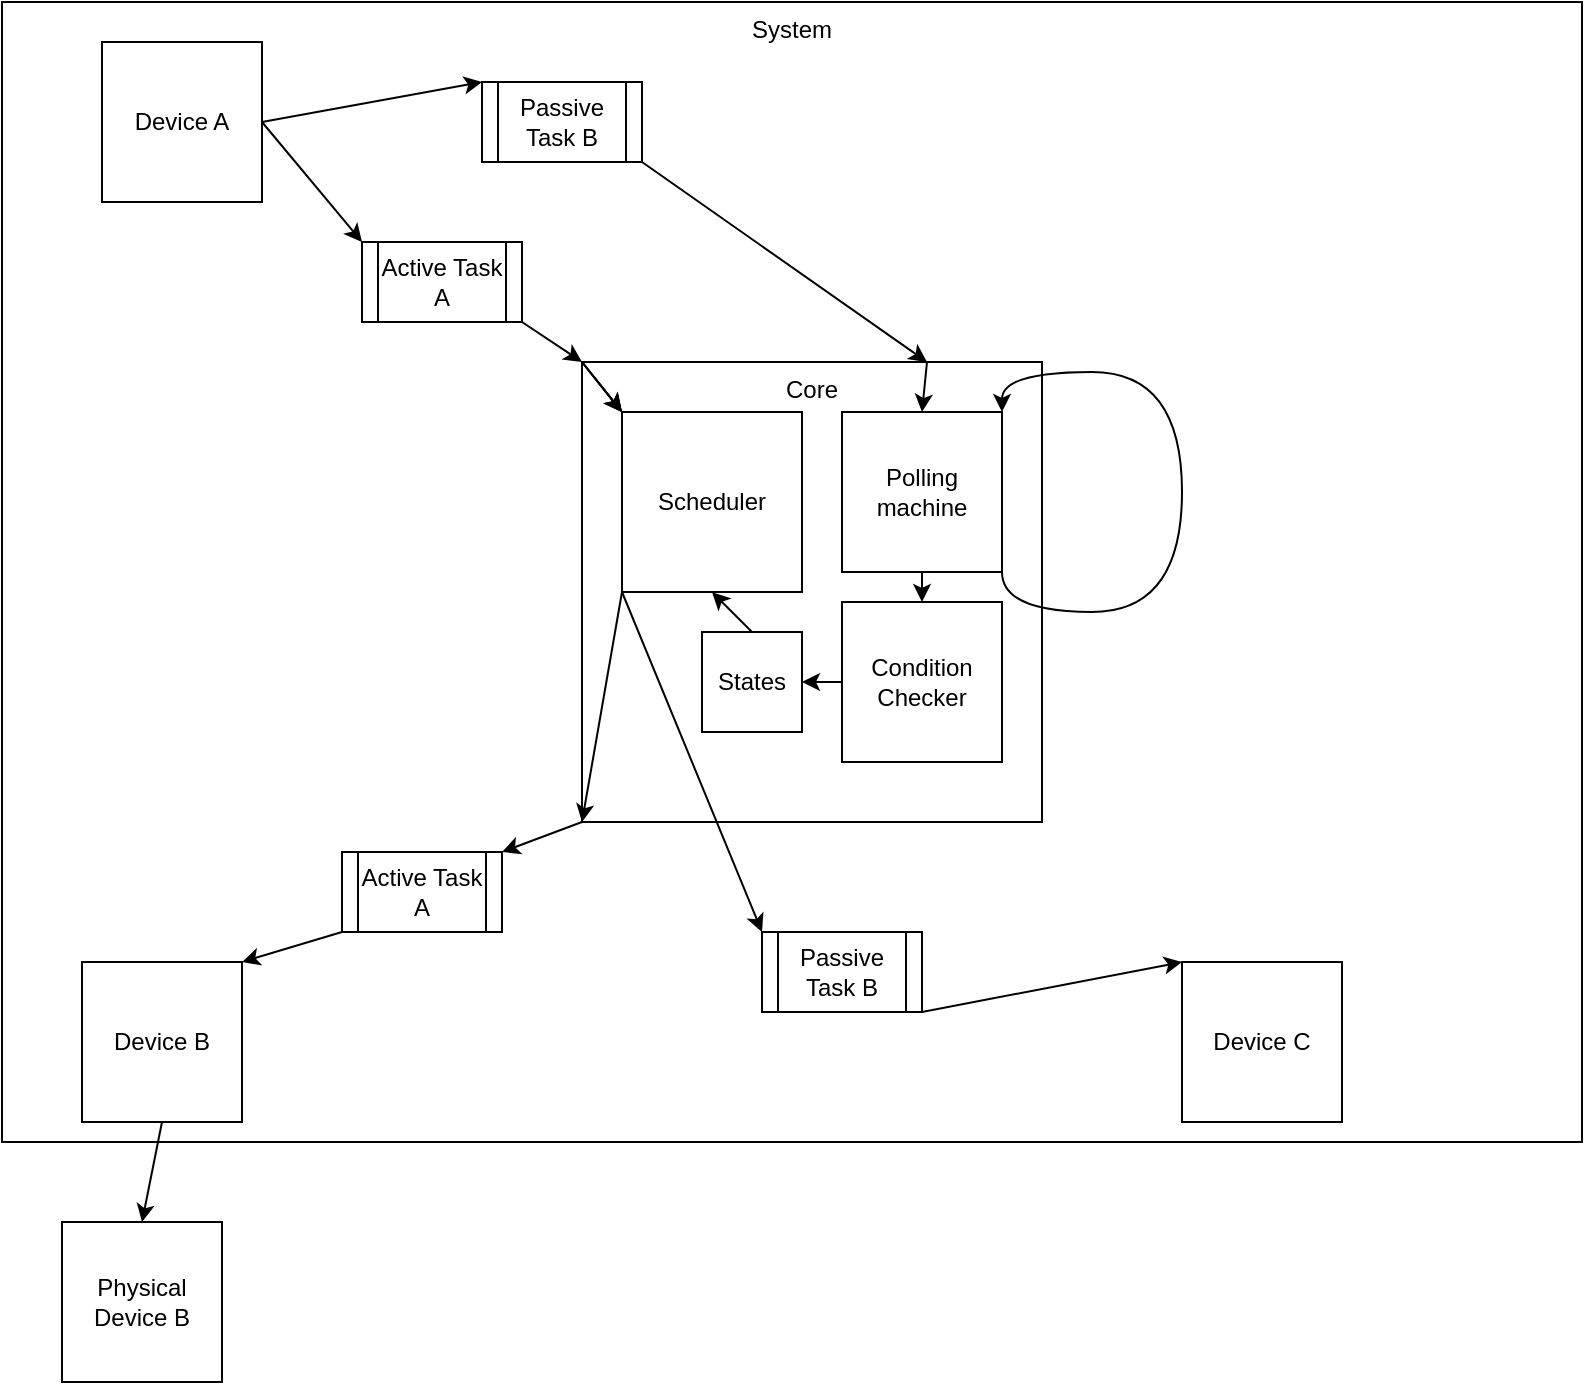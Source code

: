 <mxfile version="21.1.4" type="github">
  <diagram name="Page-1" id="ga8h144KBCxEZ6d47N7E">
    <mxGraphModel dx="1221" dy="777" grid="1" gridSize="10" guides="1" tooltips="1" connect="1" arrows="1" fold="1" page="1" pageScale="1" pageWidth="827" pageHeight="1169" math="0" shadow="0">
      <root>
        <mxCell id="0" />
        <mxCell id="1" parent="0" />
        <mxCell id="VERnoS--WV3S1yRSneif-43" style="edgeStyle=none;rounded=0;orthogonalLoop=1;jettySize=auto;html=1;exitX=0.5;exitY=1;exitDx=0;exitDy=0;entryX=0.5;entryY=0;entryDx=0;entryDy=0;" edge="1" parent="1" source="VERnoS--WV3S1yRSneif-14" target="VERnoS--WV3S1yRSneif-42">
          <mxGeometry relative="1" as="geometry" />
        </mxCell>
        <mxCell id="VERnoS--WV3S1yRSneif-42" value="Physical&lt;br&gt;Device B" style="whiteSpace=wrap;html=1;aspect=fixed;" vertex="1" parent="1">
          <mxGeometry x="30" y="750" width="80" height="80" as="geometry" />
        </mxCell>
        <mxCell id="VERnoS--WV3S1yRSneif-56" value="" style="group;verticalAlign=top;fillColor=none;" vertex="1" connectable="0" parent="1">
          <mxGeometry y="140" width="790" height="570" as="geometry" />
        </mxCell>
        <mxCell id="VERnoS--WV3S1yRSneif-55" value="System" style="rounded=0;whiteSpace=wrap;html=1;verticalAlign=top;fillColor=none;" vertex="1" parent="VERnoS--WV3S1yRSneif-56">
          <mxGeometry width="790" height="570" as="geometry" />
        </mxCell>
        <mxCell id="VERnoS--WV3S1yRSneif-11" value="Device A" style="whiteSpace=wrap;html=1;aspect=fixed;" vertex="1" parent="VERnoS--WV3S1yRSneif-56">
          <mxGeometry x="50" y="20" width="80" height="80" as="geometry" />
        </mxCell>
        <mxCell id="VERnoS--WV3S1yRSneif-14" value="Device B" style="whiteSpace=wrap;html=1;aspect=fixed;" vertex="1" parent="VERnoS--WV3S1yRSneif-56">
          <mxGeometry x="40" y="480" width="80" height="80" as="geometry" />
        </mxCell>
        <mxCell id="VERnoS--WV3S1yRSneif-18" value="Active Task A" style="shape=process;whiteSpace=wrap;html=1;backgroundOutline=1;" vertex="1" parent="VERnoS--WV3S1yRSneif-56">
          <mxGeometry x="180" y="120" width="80" height="40" as="geometry" />
        </mxCell>
        <mxCell id="VERnoS--WV3S1yRSneif-13" style="edgeStyle=none;rounded=0;orthogonalLoop=1;jettySize=auto;html=1;exitX=1;exitY=0.5;exitDx=0;exitDy=0;entryX=0;entryY=0;entryDx=0;entryDy=0;" edge="1" parent="VERnoS--WV3S1yRSneif-56" source="VERnoS--WV3S1yRSneif-11" target="VERnoS--WV3S1yRSneif-18">
          <mxGeometry relative="1" as="geometry">
            <mxPoint x="190" y="120" as="targetPoint" />
          </mxGeometry>
        </mxCell>
        <mxCell id="VERnoS--WV3S1yRSneif-19" value="Active Task A" style="shape=process;whiteSpace=wrap;html=1;backgroundOutline=1;" vertex="1" parent="VERnoS--WV3S1yRSneif-56">
          <mxGeometry x="170" y="425" width="80" height="40" as="geometry" />
        </mxCell>
        <mxCell id="VERnoS--WV3S1yRSneif-16" style="edgeStyle=none;rounded=0;orthogonalLoop=1;jettySize=auto;html=1;exitX=0;exitY=1;exitDx=0;exitDy=0;entryX=1;entryY=0;entryDx=0;entryDy=0;" edge="1" parent="VERnoS--WV3S1yRSneif-56" source="VERnoS--WV3S1yRSneif-19" target="VERnoS--WV3S1yRSneif-14">
          <mxGeometry relative="1" as="geometry" />
        </mxCell>
        <mxCell id="VERnoS--WV3S1yRSneif-22" value="Passive Task B" style="shape=process;whiteSpace=wrap;html=1;backgroundOutline=1;" vertex="1" parent="VERnoS--WV3S1yRSneif-56">
          <mxGeometry x="240" y="40" width="80" height="40" as="geometry" />
        </mxCell>
        <mxCell id="VERnoS--WV3S1yRSneif-23" style="edgeStyle=none;rounded=0;orthogonalLoop=1;jettySize=auto;html=1;exitX=1;exitY=0.5;exitDx=0;exitDy=0;entryX=0;entryY=0;entryDx=0;entryDy=0;" edge="1" parent="VERnoS--WV3S1yRSneif-56" source="VERnoS--WV3S1yRSneif-11" target="VERnoS--WV3S1yRSneif-22">
          <mxGeometry relative="1" as="geometry" />
        </mxCell>
        <mxCell id="VERnoS--WV3S1yRSneif-34" value="" style="group" vertex="1" connectable="0" parent="VERnoS--WV3S1yRSneif-56">
          <mxGeometry x="290" y="180" width="230" height="230" as="geometry" />
        </mxCell>
        <mxCell id="VERnoS--WV3S1yRSneif-1" value="Core" style="whiteSpace=wrap;html=1;aspect=fixed;verticalAlign=top;container=0;" vertex="1" parent="VERnoS--WV3S1yRSneif-34">
          <mxGeometry width="230" height="230" as="geometry" />
        </mxCell>
        <mxCell id="VERnoS--WV3S1yRSneif-25" value="Scheduler" style="whiteSpace=wrap;html=1;aspect=fixed;container=0;" vertex="1" parent="VERnoS--WV3S1yRSneif-34">
          <mxGeometry x="20" y="25" width="90" height="90" as="geometry">
            <mxRectangle x="300" y="380" width="90" height="30" as="alternateBounds" />
          </mxGeometry>
        </mxCell>
        <mxCell id="VERnoS--WV3S1yRSneif-48" style="edgeStyle=none;rounded=0;orthogonalLoop=1;jettySize=auto;html=1;exitX=0.5;exitY=1;exitDx=0;exitDy=0;entryX=0.5;entryY=0;entryDx=0;entryDy=0;" edge="1" parent="VERnoS--WV3S1yRSneif-34" source="VERnoS--WV3S1yRSneif-32" target="VERnoS--WV3S1yRSneif-47">
          <mxGeometry relative="1" as="geometry" />
        </mxCell>
        <mxCell id="VERnoS--WV3S1yRSneif-32" value="Polling machine" style="whiteSpace=wrap;html=1;aspect=fixed;" vertex="1" parent="VERnoS--WV3S1yRSneif-34">
          <mxGeometry x="130" y="25" width="80" height="80" as="geometry" />
        </mxCell>
        <mxCell id="VERnoS--WV3S1yRSneif-27" style="edgeStyle=none;rounded=0;orthogonalLoop=1;jettySize=auto;html=1;exitX=0;exitY=0;exitDx=0;exitDy=0;entryX=0;entryY=0;entryDx=0;entryDy=0;" edge="1" parent="VERnoS--WV3S1yRSneif-34" source="VERnoS--WV3S1yRSneif-1" target="VERnoS--WV3S1yRSneif-25">
          <mxGeometry relative="1" as="geometry" />
        </mxCell>
        <mxCell id="VERnoS--WV3S1yRSneif-30" style="edgeStyle=none;rounded=0;orthogonalLoop=1;jettySize=auto;html=1;exitX=0;exitY=0;exitDx=0;exitDy=0;entryX=0;entryY=0;entryDx=0;entryDy=0;" edge="1" parent="VERnoS--WV3S1yRSneif-34" source="VERnoS--WV3S1yRSneif-1" target="VERnoS--WV3S1yRSneif-25">
          <mxGeometry relative="1" as="geometry" />
        </mxCell>
        <mxCell id="VERnoS--WV3S1yRSneif-29" style="edgeStyle=none;rounded=0;orthogonalLoop=1;jettySize=auto;html=1;exitX=0;exitY=1;exitDx=0;exitDy=0;entryX=0;entryY=1;entryDx=0;entryDy=0;" edge="1" parent="VERnoS--WV3S1yRSneif-34" source="VERnoS--WV3S1yRSneif-25" target="VERnoS--WV3S1yRSneif-1">
          <mxGeometry relative="1" as="geometry" />
        </mxCell>
        <mxCell id="VERnoS--WV3S1yRSneif-31" style="edgeStyle=none;rounded=0;orthogonalLoop=1;jettySize=auto;html=1;exitX=0;exitY=0;exitDx=0;exitDy=0;entryX=0;entryY=0;entryDx=0;entryDy=0;" edge="1" parent="VERnoS--WV3S1yRSneif-34" source="VERnoS--WV3S1yRSneif-1" target="VERnoS--WV3S1yRSneif-25">
          <mxGeometry relative="1" as="geometry" />
        </mxCell>
        <mxCell id="VERnoS--WV3S1yRSneif-35" style="edgeStyle=none;rounded=0;orthogonalLoop=1;jettySize=auto;html=1;exitX=0.75;exitY=0;exitDx=0;exitDy=0;entryX=0.5;entryY=0;entryDx=0;entryDy=0;" edge="1" parent="VERnoS--WV3S1yRSneif-34" source="VERnoS--WV3S1yRSneif-1" target="VERnoS--WV3S1yRSneif-32">
          <mxGeometry relative="1" as="geometry" />
        </mxCell>
        <mxCell id="VERnoS--WV3S1yRSneif-41" style="edgeStyle=orthogonalEdgeStyle;rounded=0;orthogonalLoop=1;jettySize=auto;html=1;exitX=1;exitY=1;exitDx=0;exitDy=0;entryX=1;entryY=0;entryDx=0;entryDy=0;curved=1;" edge="1" parent="VERnoS--WV3S1yRSneif-34" source="VERnoS--WV3S1yRSneif-32" target="VERnoS--WV3S1yRSneif-32">
          <mxGeometry relative="1" as="geometry">
            <Array as="points">
              <mxPoint x="210" y="125" />
              <mxPoint x="300" y="125" />
              <mxPoint x="300" y="5" />
              <mxPoint x="210" y="5" />
            </Array>
          </mxGeometry>
        </mxCell>
        <mxCell id="VERnoS--WV3S1yRSneif-46" style="edgeStyle=none;rounded=0;orthogonalLoop=1;jettySize=auto;html=1;exitX=0.25;exitY=1;exitDx=0;exitDy=0;" edge="1" parent="VERnoS--WV3S1yRSneif-34" source="VERnoS--WV3S1yRSneif-1" target="VERnoS--WV3S1yRSneif-1">
          <mxGeometry relative="1" as="geometry" />
        </mxCell>
        <mxCell id="VERnoS--WV3S1yRSneif-51" style="edgeStyle=none;rounded=0;orthogonalLoop=1;jettySize=auto;html=1;exitX=0;exitY=0.5;exitDx=0;exitDy=0;entryX=1;entryY=0.5;entryDx=0;entryDy=0;" edge="1" parent="VERnoS--WV3S1yRSneif-34" source="VERnoS--WV3S1yRSneif-47" target="VERnoS--WV3S1yRSneif-50">
          <mxGeometry relative="1" as="geometry" />
        </mxCell>
        <mxCell id="VERnoS--WV3S1yRSneif-47" value="Condition Checker" style="whiteSpace=wrap;html=1;aspect=fixed;" vertex="1" parent="VERnoS--WV3S1yRSneif-34">
          <mxGeometry x="130" y="120" width="80" height="80" as="geometry" />
        </mxCell>
        <mxCell id="VERnoS--WV3S1yRSneif-52" style="edgeStyle=none;rounded=0;orthogonalLoop=1;jettySize=auto;html=1;exitX=0.5;exitY=0;exitDx=0;exitDy=0;entryX=0.5;entryY=1;entryDx=0;entryDy=0;" edge="1" parent="VERnoS--WV3S1yRSneif-34" source="VERnoS--WV3S1yRSneif-50" target="VERnoS--WV3S1yRSneif-25">
          <mxGeometry relative="1" as="geometry" />
        </mxCell>
        <mxCell id="VERnoS--WV3S1yRSneif-50" value="States" style="whiteSpace=wrap;html=1;aspect=fixed;" vertex="1" parent="VERnoS--WV3S1yRSneif-34">
          <mxGeometry x="60" y="135" width="50" height="50" as="geometry" />
        </mxCell>
        <mxCell id="VERnoS--WV3S1yRSneif-10" style="edgeStyle=none;rounded=0;orthogonalLoop=1;jettySize=auto;html=1;exitX=1;exitY=1;exitDx=0;exitDy=0;entryX=0;entryY=0;entryDx=0;entryDy=0;" edge="1" parent="VERnoS--WV3S1yRSneif-56" source="VERnoS--WV3S1yRSneif-18" target="VERnoS--WV3S1yRSneif-1">
          <mxGeometry relative="1" as="geometry">
            <mxPoint x="240" y="170" as="sourcePoint" />
            <mxPoint x="310" y="210" as="targetPoint" />
          </mxGeometry>
        </mxCell>
        <mxCell id="VERnoS--WV3S1yRSneif-20" style="edgeStyle=none;rounded=0;orthogonalLoop=1;jettySize=auto;html=1;exitX=0;exitY=1;exitDx=0;exitDy=0;entryX=1;entryY=0;entryDx=0;entryDy=0;" edge="1" parent="VERnoS--WV3S1yRSneif-56" source="VERnoS--WV3S1yRSneif-1" target="VERnoS--WV3S1yRSneif-19">
          <mxGeometry relative="1" as="geometry" />
        </mxCell>
        <mxCell id="VERnoS--WV3S1yRSneif-24" style="edgeStyle=none;rounded=0;orthogonalLoop=1;jettySize=auto;html=1;exitX=1;exitY=1;exitDx=0;exitDy=0;entryX=0.75;entryY=0;entryDx=0;entryDy=0;" edge="1" parent="VERnoS--WV3S1yRSneif-56" source="VERnoS--WV3S1yRSneif-22" target="VERnoS--WV3S1yRSneif-1">
          <mxGeometry relative="1" as="geometry" />
        </mxCell>
        <mxCell id="VERnoS--WV3S1yRSneif-37" value="Device C" style="whiteSpace=wrap;html=1;aspect=fixed;" vertex="1" parent="VERnoS--WV3S1yRSneif-56">
          <mxGeometry x="590" y="480" width="80" height="80" as="geometry" />
        </mxCell>
        <mxCell id="VERnoS--WV3S1yRSneif-40" style="edgeStyle=none;rounded=0;orthogonalLoop=1;jettySize=auto;html=1;exitX=1;exitY=1;exitDx=0;exitDy=0;entryX=0;entryY=0;entryDx=0;entryDy=0;" edge="1" parent="VERnoS--WV3S1yRSneif-56" source="VERnoS--WV3S1yRSneif-38" target="VERnoS--WV3S1yRSneif-37">
          <mxGeometry relative="1" as="geometry">
            <mxPoint x="600" y="530" as="targetPoint" />
          </mxGeometry>
        </mxCell>
        <mxCell id="VERnoS--WV3S1yRSneif-38" value="Passive Task B" style="shape=process;whiteSpace=wrap;html=1;backgroundOutline=1;" vertex="1" parent="VERnoS--WV3S1yRSneif-56">
          <mxGeometry x="380" y="465" width="80" height="40" as="geometry" />
        </mxCell>
        <mxCell id="VERnoS--WV3S1yRSneif-39" style="edgeStyle=none;rounded=0;orthogonalLoop=1;jettySize=auto;html=1;exitX=0;exitY=1;exitDx=0;exitDy=0;entryX=0;entryY=0;entryDx=0;entryDy=0;" edge="1" parent="VERnoS--WV3S1yRSneif-56" source="VERnoS--WV3S1yRSneif-25" target="VERnoS--WV3S1yRSneif-38">
          <mxGeometry relative="1" as="geometry" />
        </mxCell>
      </root>
    </mxGraphModel>
  </diagram>
</mxfile>
